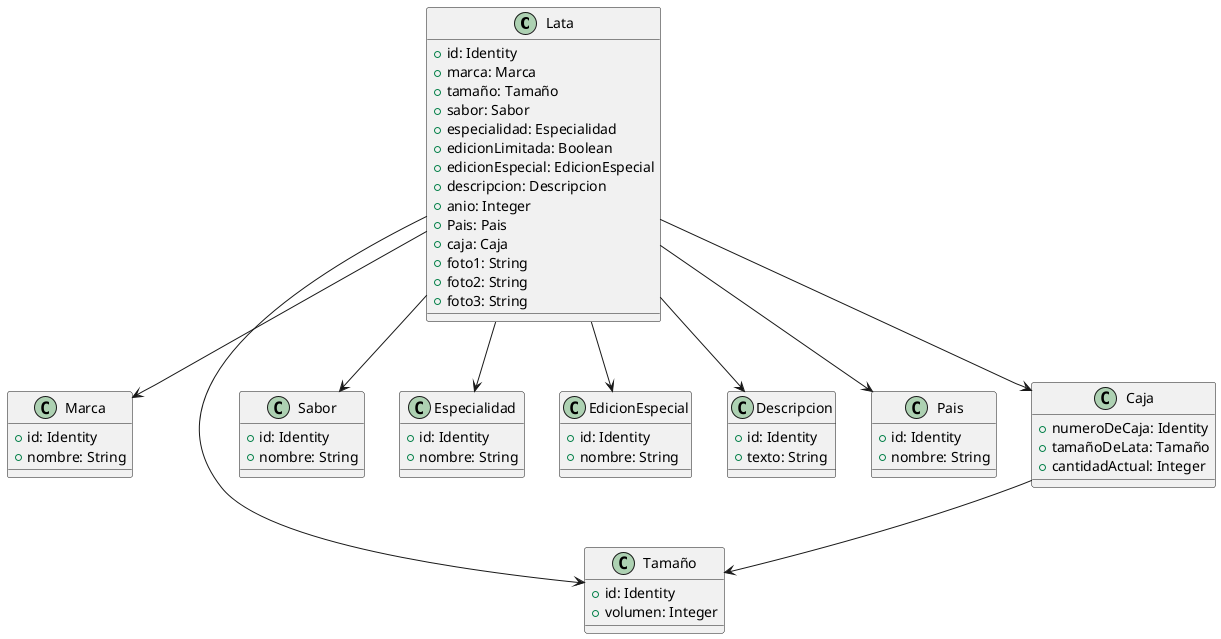 @startuml latas
class Lata{
    +id: Identity
    +marca: Marca 
    +tamaño: Tamaño
    +sabor: Sabor
    +especialidad: Especialidad
    +edicionLimitada: Boolean
    +edicionEspecial: EdicionEspecial
    +descripcion: Descripcion
    +anio: Integer
    +Pais: Pais
    +caja: Caja
    +foto1: String
    +foto2: String
    +foto3: String
}
class Marca{
    +id: Identity
    +nombre: String
}
class Tamaño{
    +id: Identity
    +volumen: Integer
}
class Sabor{
    +id: Identity
    +nombre: String
}
class Especialidad{
    +id: Identity
    +nombre: String
}
class EdicionEspecial{
    +id: Identity
    +nombre: String
}
class Descripcion{
    +id: Identity
    +texto: String
}
class Pais{
    +id: Identity
    +nombre: String
}
class Caja{
    +numeroDeCaja: Identity
    +tamañoDeLata: Tamaño
    +cantidadActual: Integer
}

Lata --> Marca
Lata --> Tamaño
Lata --> Sabor
Lata --> Especialidad
Lata --> EdicionEspecial
Lata --> Descripcion
Lata --> Pais
Lata --> Caja
Caja --> Tamaño
@enduml